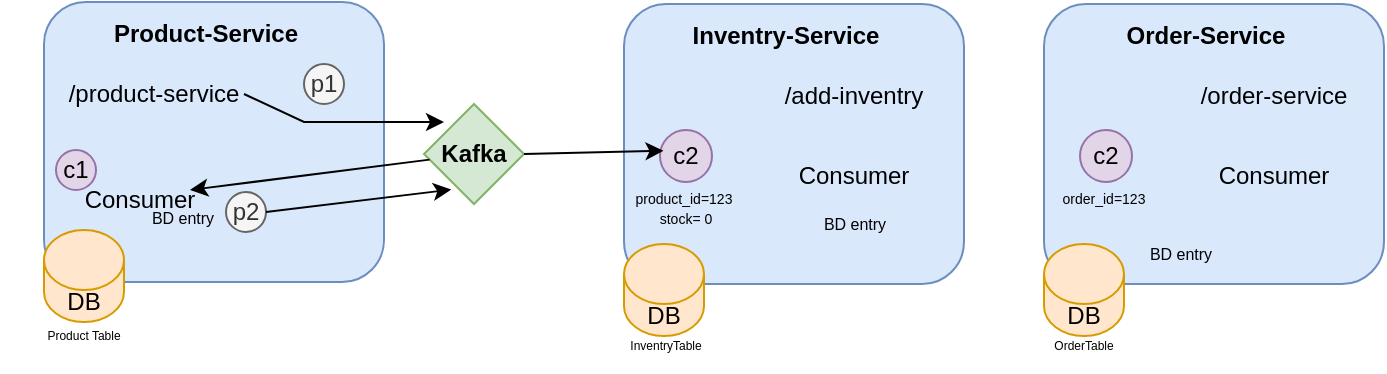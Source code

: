 <mxfile version="24.7.8">
  <diagram name="Page-1" id="GLXJuxnlUD96bYWPcJrU">
    <mxGraphModel dx="525" dy="283" grid="1" gridSize="10" guides="1" tooltips="1" connect="1" arrows="1" fold="1" page="1" pageScale="1" pageWidth="850" pageHeight="1100" math="0" shadow="0">
      <root>
        <mxCell id="0" />
        <mxCell id="1" parent="0" />
        <mxCell id="o__28IcOloxijItN9Ky1-1" value="" style="rounded=1;whiteSpace=wrap;html=1;fillColor=#dae8fc;strokeColor=#6c8ebf;" vertex="1" parent="1">
          <mxGeometry x="50" y="80" width="170" height="140" as="geometry" />
        </mxCell>
        <mxCell id="o__28IcOloxijItN9Ky1-2" value="&lt;b&gt;Product-Service&lt;/b&gt;" style="text;html=1;align=center;verticalAlign=middle;whiteSpace=wrap;rounded=0;" vertex="1" parent="1">
          <mxGeometry x="71" y="81" width="120" height="30" as="geometry" />
        </mxCell>
        <mxCell id="o__28IcOloxijItN9Ky1-3" value="&lt;b&gt;Kafka&lt;/b&gt;" style="rhombus;whiteSpace=wrap;html=1;fillColor=#d5e8d4;strokeColor=#82b366;" vertex="1" parent="1">
          <mxGeometry x="240" y="131" width="50" height="50" as="geometry" />
        </mxCell>
        <mxCell id="o__28IcOloxijItN9Ky1-4" value="/product-service" style="text;html=1;align=center;verticalAlign=middle;whiteSpace=wrap;rounded=0;" vertex="1" parent="1">
          <mxGeometry x="60" y="111" width="90" height="30" as="geometry" />
        </mxCell>
        <mxCell id="o__28IcOloxijItN9Ky1-6" value="" style="endArrow=classic;html=1;rounded=0;exitX=1;exitY=0.5;exitDx=0;exitDy=0;" edge="1" parent="1" source="o__28IcOloxijItN9Ky1-4">
          <mxGeometry width="50" height="50" relative="1" as="geometry">
            <mxPoint x="270" y="200" as="sourcePoint" />
            <mxPoint x="250" y="140" as="targetPoint" />
            <Array as="points">
              <mxPoint x="180" y="140" />
            </Array>
          </mxGeometry>
        </mxCell>
        <mxCell id="o__28IcOloxijItN9Ky1-7" value="Consumer" style="text;html=1;align=center;verticalAlign=middle;whiteSpace=wrap;rounded=0;" vertex="1" parent="1">
          <mxGeometry x="53" y="164" width="90" height="30" as="geometry" />
        </mxCell>
        <mxCell id="o__28IcOloxijItN9Ky1-8" value="" style="endArrow=classic;html=1;rounded=0;entryX=0.778;entryY=0.333;entryDx=0;entryDy=0;entryPerimeter=0;" edge="1" parent="1" source="o__28IcOloxijItN9Ky1-3" target="o__28IcOloxijItN9Ky1-7">
          <mxGeometry width="50" height="50" relative="1" as="geometry">
            <mxPoint x="270" y="200" as="sourcePoint" />
            <mxPoint x="320" y="150" as="targetPoint" />
          </mxGeometry>
        </mxCell>
        <mxCell id="o__28IcOloxijItN9Ky1-9" value="DB" style="shape=cylinder3;whiteSpace=wrap;html=1;boundedLbl=1;backgroundOutline=1;size=15;fillColor=#ffe6cc;strokeColor=#d79b00;" vertex="1" parent="1">
          <mxGeometry x="50" y="194" width="40" height="46" as="geometry" />
        </mxCell>
        <mxCell id="o__28IcOloxijItN9Ky1-10" value="&lt;font style=&quot;font-size: 8px;&quot;&gt;BD entry&lt;/font&gt;" style="text;html=1;align=center;verticalAlign=middle;whiteSpace=wrap;rounded=0;" vertex="1" parent="1">
          <mxGeometry x="96" y="180" width="47" height="14" as="geometry" />
        </mxCell>
        <mxCell id="o__28IcOloxijItN9Ky1-11" value="" style="rounded=1;whiteSpace=wrap;html=1;fillColor=#dae8fc;strokeColor=#6c8ebf;" vertex="1" parent="1">
          <mxGeometry x="340" y="81" width="170" height="140" as="geometry" />
        </mxCell>
        <mxCell id="o__28IcOloxijItN9Ky1-12" value="&lt;b&gt;Inventry-Service&lt;/b&gt;" style="text;html=1;align=center;verticalAlign=middle;whiteSpace=wrap;rounded=0;" vertex="1" parent="1">
          <mxGeometry x="361" y="82" width="120" height="30" as="geometry" />
        </mxCell>
        <mxCell id="o__28IcOloxijItN9Ky1-14" value="/add-inventry" style="text;html=1;align=center;verticalAlign=middle;whiteSpace=wrap;rounded=0;" vertex="1" parent="1">
          <mxGeometry x="410" y="112" width="90" height="30" as="geometry" />
        </mxCell>
        <mxCell id="o__28IcOloxijItN9Ky1-16" value="Consumer" style="text;html=1;align=center;verticalAlign=middle;whiteSpace=wrap;rounded=0;" vertex="1" parent="1">
          <mxGeometry x="410" y="152" width="90" height="30" as="geometry" />
        </mxCell>
        <mxCell id="o__28IcOloxijItN9Ky1-18" value="DB" style="shape=cylinder3;whiteSpace=wrap;html=1;boundedLbl=1;backgroundOutline=1;size=15;fillColor=#ffe6cc;strokeColor=#d79b00;" vertex="1" parent="1">
          <mxGeometry x="340" y="201" width="40" height="46" as="geometry" />
        </mxCell>
        <mxCell id="o__28IcOloxijItN9Ky1-19" value="&lt;font style=&quot;font-size: 8px;&quot;&gt;BD entry&lt;/font&gt;" style="text;html=1;align=center;verticalAlign=middle;whiteSpace=wrap;rounded=0;" vertex="1" parent="1">
          <mxGeometry x="431.5" y="183" width="47" height="14" as="geometry" />
        </mxCell>
        <mxCell id="o__28IcOloxijItN9Ky1-20" value="c2" style="ellipse;whiteSpace=wrap;html=1;aspect=fixed;fillColor=#e1d5e7;strokeColor=#9673a6;" vertex="1" parent="1">
          <mxGeometry x="358" y="144" width="26" height="26" as="geometry" />
        </mxCell>
        <mxCell id="o__28IcOloxijItN9Ky1-22" value="c1" style="ellipse;whiteSpace=wrap;html=1;aspect=fixed;fillColor=#e1d5e7;strokeColor=#9673a6;" vertex="1" parent="1">
          <mxGeometry x="56" y="154" width="20" height="20" as="geometry" />
        </mxCell>
        <mxCell id="o__28IcOloxijItN9Ky1-24" value="p1" style="ellipse;whiteSpace=wrap;html=1;aspect=fixed;fillColor=#f5f5f5;strokeColor=#666666;fontColor=#333333;" vertex="1" parent="1">
          <mxGeometry x="180" y="111" width="20" height="20" as="geometry" />
        </mxCell>
        <mxCell id="o__28IcOloxijItN9Ky1-25" value="p2" style="ellipse;whiteSpace=wrap;html=1;aspect=fixed;fillColor=#f5f5f5;strokeColor=#666666;fontColor=#333333;" vertex="1" parent="1">
          <mxGeometry x="141" y="175" width="20" height="20" as="geometry" />
        </mxCell>
        <mxCell id="o__28IcOloxijItN9Ky1-28" value="" style="endArrow=classic;html=1;rounded=0;exitX=1;exitY=0.5;exitDx=0;exitDy=0;entryX=0.272;entryY=0.856;entryDx=0;entryDy=0;entryPerimeter=0;" edge="1" parent="1" source="o__28IcOloxijItN9Ky1-25" target="o__28IcOloxijItN9Ky1-3">
          <mxGeometry width="50" height="50" relative="1" as="geometry">
            <mxPoint x="330" y="110" as="sourcePoint" />
            <mxPoint x="380" y="60" as="targetPoint" />
          </mxGeometry>
        </mxCell>
        <mxCell id="o__28IcOloxijItN9Ky1-29" value="" style="endArrow=classic;html=1;rounded=0;exitX=1;exitY=0.5;exitDx=0;exitDy=0;entryX=0.067;entryY=0.4;entryDx=0;entryDy=0;entryPerimeter=0;" edge="1" parent="1" source="o__28IcOloxijItN9Ky1-3" target="o__28IcOloxijItN9Ky1-20">
          <mxGeometry width="50" height="50" relative="1" as="geometry">
            <mxPoint x="330" y="210" as="sourcePoint" />
            <mxPoint x="360" y="160" as="targetPoint" />
          </mxGeometry>
        </mxCell>
        <mxCell id="o__28IcOloxijItN9Ky1-30" value="&lt;font style=&quot;font-size: 7px;&quot;&gt;product_id=123&lt;/font&gt;" style="text;html=1;align=center;verticalAlign=middle;whiteSpace=wrap;rounded=0;" vertex="1" parent="1">
          <mxGeometry x="340" y="172" width="60" height="10" as="geometry" />
        </mxCell>
        <mxCell id="o__28IcOloxijItN9Ky1-32" value="&lt;font style=&quot;font-size: 7px;&quot;&gt;stock= 0&lt;/font&gt;" style="text;html=1;align=center;verticalAlign=middle;whiteSpace=wrap;rounded=0;" vertex="1" parent="1">
          <mxGeometry x="341" y="182" width="60" height="10" as="geometry" />
        </mxCell>
        <mxCell id="o__28IcOloxijItN9Ky1-33" value="&lt;span style=&quot;font-size: 6px;&quot;&gt;Product Table&lt;/span&gt;" style="text;html=1;align=center;verticalAlign=middle;whiteSpace=wrap;rounded=0;" vertex="1" parent="1">
          <mxGeometry x="28" y="230" width="84" height="30" as="geometry" />
        </mxCell>
        <mxCell id="o__28IcOloxijItN9Ky1-34" value="&lt;span style=&quot;font-size: 6px;&quot;&gt;InventryTable&lt;/span&gt;" style="text;html=1;align=center;verticalAlign=middle;whiteSpace=wrap;rounded=0;" vertex="1" parent="1">
          <mxGeometry x="319" y="235" width="84" height="30" as="geometry" />
        </mxCell>
        <mxCell id="o__28IcOloxijItN9Ky1-35" value="" style="rounded=1;whiteSpace=wrap;html=1;fillColor=#dae8fc;strokeColor=#6c8ebf;" vertex="1" parent="1">
          <mxGeometry x="550" y="81" width="170" height="140" as="geometry" />
        </mxCell>
        <mxCell id="o__28IcOloxijItN9Ky1-36" value="&lt;b&gt;Order-Service&lt;/b&gt;" style="text;html=1;align=center;verticalAlign=middle;whiteSpace=wrap;rounded=0;" vertex="1" parent="1">
          <mxGeometry x="571" y="82" width="120" height="30" as="geometry" />
        </mxCell>
        <mxCell id="o__28IcOloxijItN9Ky1-37" value="/order-service" style="text;html=1;align=center;verticalAlign=middle;whiteSpace=wrap;rounded=0;" vertex="1" parent="1">
          <mxGeometry x="620" y="112" width="90" height="30" as="geometry" />
        </mxCell>
        <mxCell id="o__28IcOloxijItN9Ky1-38" value="Consumer" style="text;html=1;align=center;verticalAlign=middle;whiteSpace=wrap;rounded=0;" vertex="1" parent="1">
          <mxGeometry x="620" y="152" width="90" height="30" as="geometry" />
        </mxCell>
        <mxCell id="o__28IcOloxijItN9Ky1-39" value="DB" style="shape=cylinder3;whiteSpace=wrap;html=1;boundedLbl=1;backgroundOutline=1;size=15;fillColor=#ffe6cc;strokeColor=#d79b00;" vertex="1" parent="1">
          <mxGeometry x="550" y="201" width="40" height="46" as="geometry" />
        </mxCell>
        <mxCell id="o__28IcOloxijItN9Ky1-40" value="&lt;font style=&quot;font-size: 8px;&quot;&gt;BD entry&lt;/font&gt;" style="text;html=1;align=center;verticalAlign=middle;whiteSpace=wrap;rounded=0;" vertex="1" parent="1">
          <mxGeometry x="594.5" y="198" width="47" height="14" as="geometry" />
        </mxCell>
        <mxCell id="o__28IcOloxijItN9Ky1-41" value="c2" style="ellipse;whiteSpace=wrap;html=1;aspect=fixed;fillColor=#e1d5e7;strokeColor=#9673a6;" vertex="1" parent="1">
          <mxGeometry x="568" y="144" width="26" height="26" as="geometry" />
        </mxCell>
        <mxCell id="o__28IcOloxijItN9Ky1-42" value="&lt;font style=&quot;font-size: 7px;&quot;&gt;order_id=123&lt;/font&gt;" style="text;html=1;align=center;verticalAlign=middle;whiteSpace=wrap;rounded=0;" vertex="1" parent="1">
          <mxGeometry x="550" y="172" width="60" height="10" as="geometry" />
        </mxCell>
        <mxCell id="o__28IcOloxijItN9Ky1-44" value="&lt;span style=&quot;font-size: 6px;&quot;&gt;OrderTable&lt;/span&gt;" style="text;html=1;align=center;verticalAlign=middle;whiteSpace=wrap;rounded=0;" vertex="1" parent="1">
          <mxGeometry x="528" y="235" width="84" height="30" as="geometry" />
        </mxCell>
      </root>
    </mxGraphModel>
  </diagram>
</mxfile>
